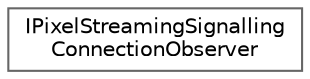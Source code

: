 digraph "Graphical Class Hierarchy"
{
 // INTERACTIVE_SVG=YES
 // LATEX_PDF_SIZE
  bgcolor="transparent";
  edge [fontname=Helvetica,fontsize=10,labelfontname=Helvetica,labelfontsize=10];
  node [fontname=Helvetica,fontsize=10,shape=box,height=0.2,width=0.4];
  rankdir="LR";
  Node0 [id="Node000000",label="IPixelStreamingSignalling\lConnectionObserver",height=0.2,width=0.4,color="grey40", fillcolor="white", style="filled",URL="$d8/d53/classIPixelStreamingSignallingConnectionObserver.html",tooltip=" "];
}
